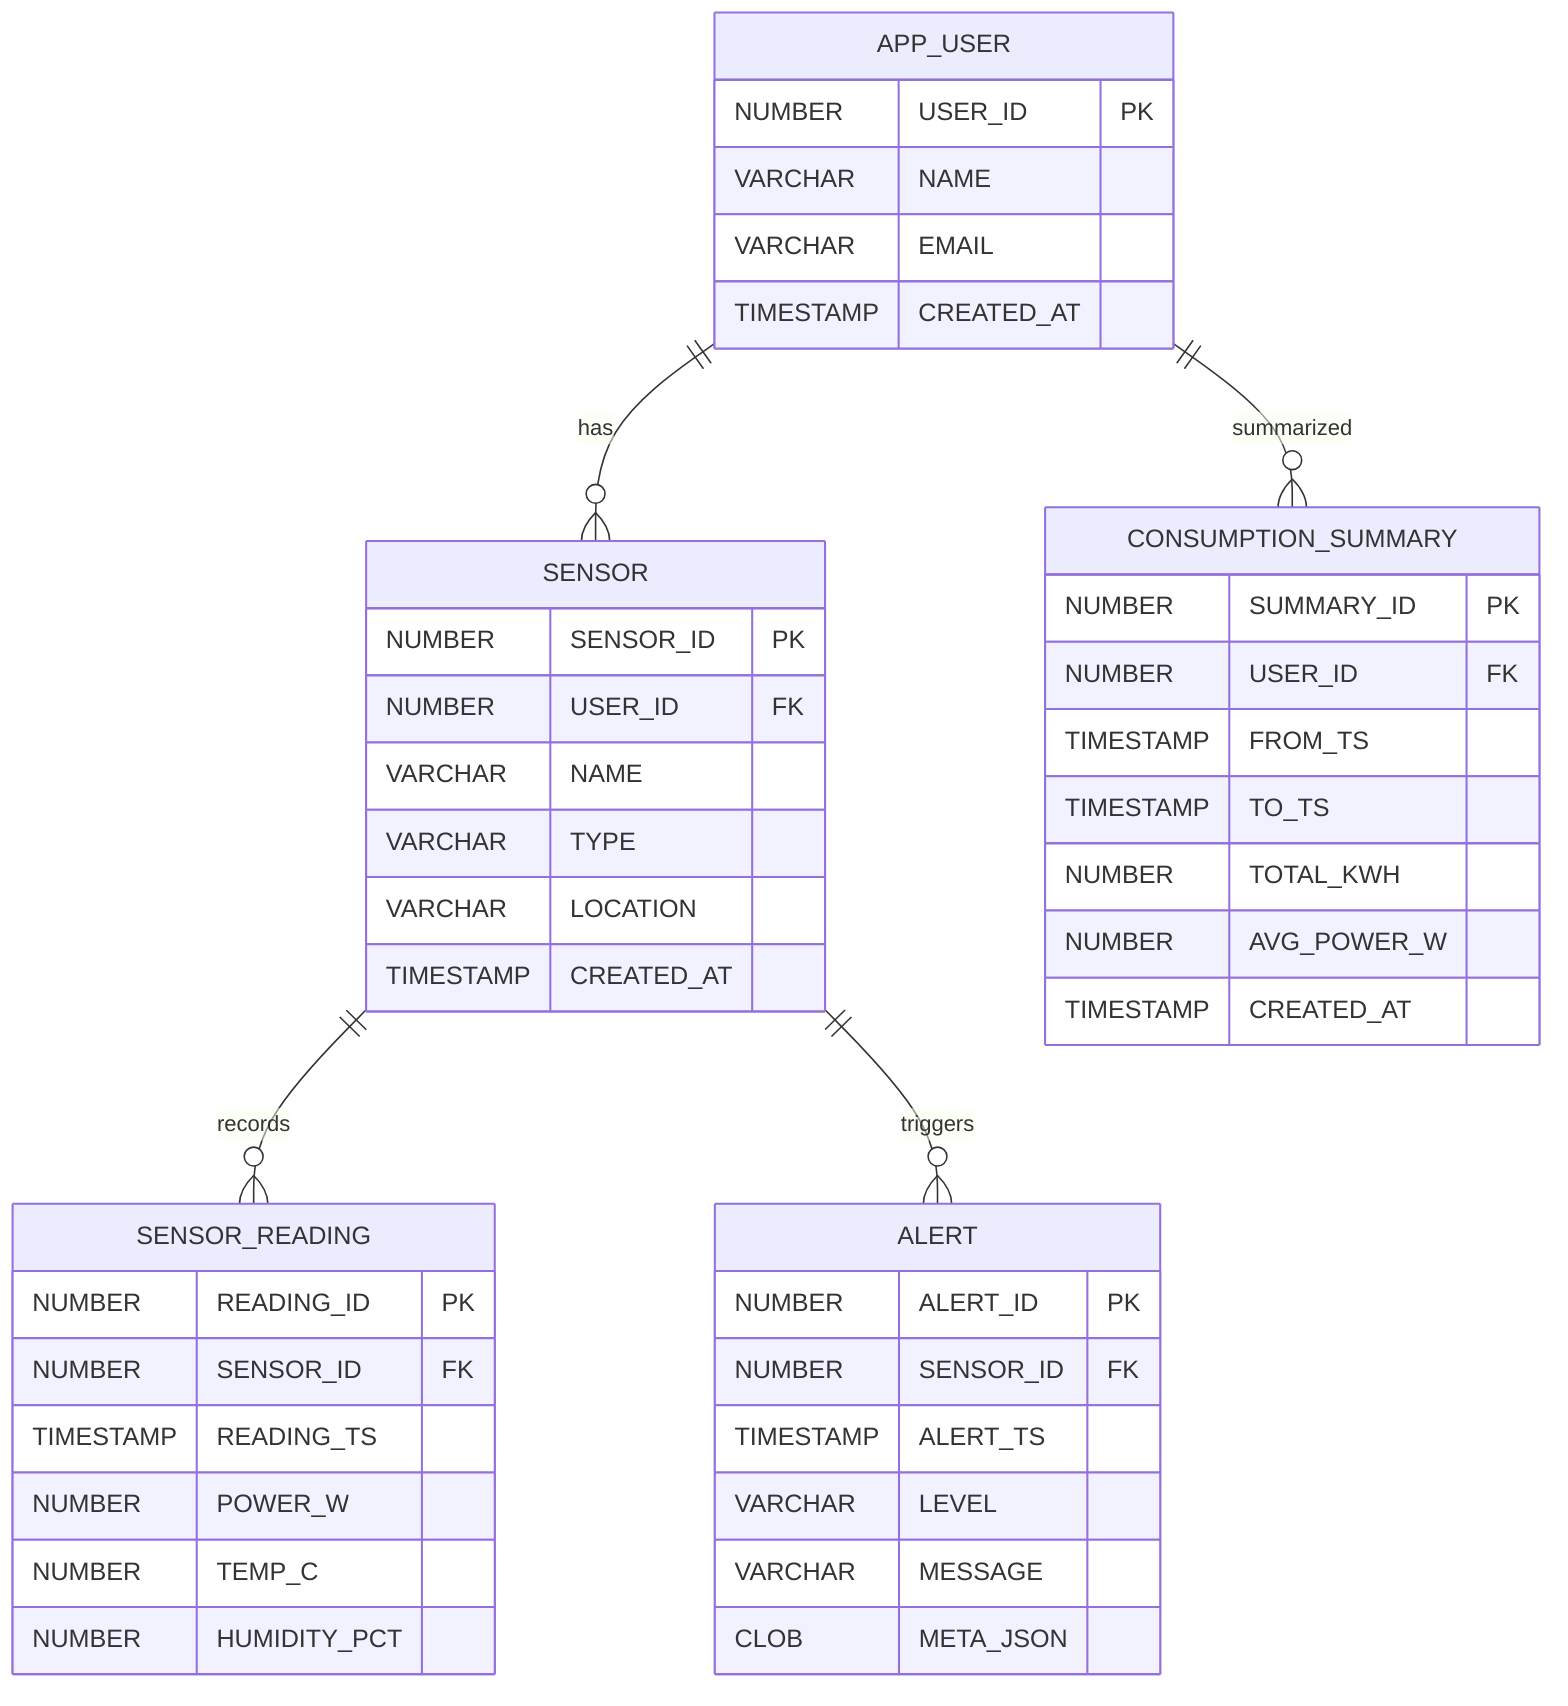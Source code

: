 erDiagram
    APP_USER ||--o{ SENSOR : "has"
    SENSOR ||--o{ SENSOR_READING : "records"
    SENSOR ||--o{ ALERT : "triggers"
    APP_USER ||--o{ CONSUMPTION_SUMMARY : "summarized"

    APP_USER {
      NUMBER USER_ID PK
      VARCHAR NAME
      VARCHAR EMAIL
      TIMESTAMP CREATED_AT
    }
    SENSOR {
      NUMBER SENSOR_ID PK
      NUMBER USER_ID FK
      VARCHAR NAME
      VARCHAR TYPE
      VARCHAR LOCATION
      TIMESTAMP CREATED_AT
    }
    SENSOR_READING {
      NUMBER READING_ID PK
      NUMBER SENSOR_ID FK
      TIMESTAMP READING_TS
      NUMBER POWER_W
      NUMBER TEMP_C
      NUMBER HUMIDITY_PCT
    }
    ALERT {
      NUMBER ALERT_ID PK
      NUMBER SENSOR_ID FK
      TIMESTAMP ALERT_TS
      VARCHAR LEVEL
      VARCHAR MESSAGE
      CLOB META_JSON
    }
    CONSUMPTION_SUMMARY {
      NUMBER SUMMARY_ID PK
      NUMBER USER_ID FK
      TIMESTAMP FROM_TS
      TIMESTAMP TO_TS
      NUMBER TOTAL_KWH
      NUMBER AVG_POWER_W
      TIMESTAMP CREATED_AT
    }